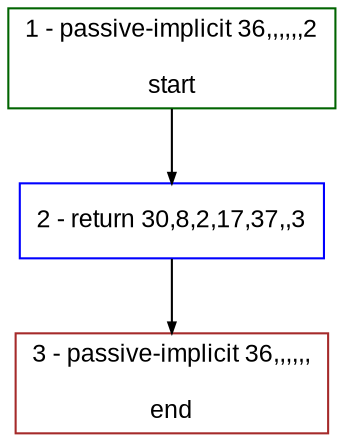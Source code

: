 digraph "" {
  graph [bgcolor="white", fillcolor="#FFFFCC", pack="true", packmode="clust", fontname="Arial", label="", fontsize="12", compound="true", style="rounded,filled"];
  node [node_initialized="no", fillcolor="white", fontname="Arial", label="", color="grey", fontsize="12", fixedsize="false", compound="true", shape="rectangle", style="filled"];
  edge [arrowtail="none", lhead="", fontcolor="black", fontname="Arial", label="", color="black", fontsize="12", arrowhead="normal", arrowsize="0.5", compound="true", ltail="", dir="forward"];
  __N1 [fillcolor="#ffffff", label="2 - return 30,8,2,17,37,,3", color="#0000ff", shape="box", style="filled"];
  __N2 [fillcolor="#ffffff", label="1 - passive-implicit 36,,,,,,2\n\nstart", color="#006400", shape="box", style="filled"];
  __N3 [fillcolor="#ffffff", label="3 - passive-implicit 36,,,,,,\n\nend", color="#a52a2a", shape="box", style="filled"];
  __N2 -> __N1 [arrowtail="none", color="#000000", label="", arrowhead="normal", dir="forward"];
  __N1 -> __N3 [arrowtail="none", color="#000000", label="", arrowhead="normal", dir="forward"];
}
